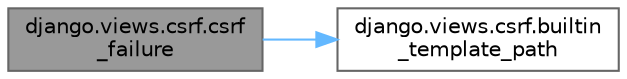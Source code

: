 digraph "django.views.csrf.csrf_failure"
{
 // LATEX_PDF_SIZE
  bgcolor="transparent";
  edge [fontname=Helvetica,fontsize=10,labelfontname=Helvetica,labelfontsize=10];
  node [fontname=Helvetica,fontsize=10,shape=box,height=0.2,width=0.4];
  rankdir="LR";
  Node1 [id="Node000001",label="django.views.csrf.csrf\l_failure",height=0.2,width=0.4,color="gray40", fillcolor="grey60", style="filled", fontcolor="black",tooltip=" "];
  Node1 -> Node2 [id="edge1_Node000001_Node000002",color="steelblue1",style="solid",tooltip=" "];
  Node2 [id="Node000002",label="django.views.csrf.builtin\l_template_path",height=0.2,width=0.4,color="grey40", fillcolor="white", style="filled",URL="$namespacedjango_1_1views_1_1csrf.html#ade144f4cc543e9e92c79087ee1442953",tooltip=" "];
}
